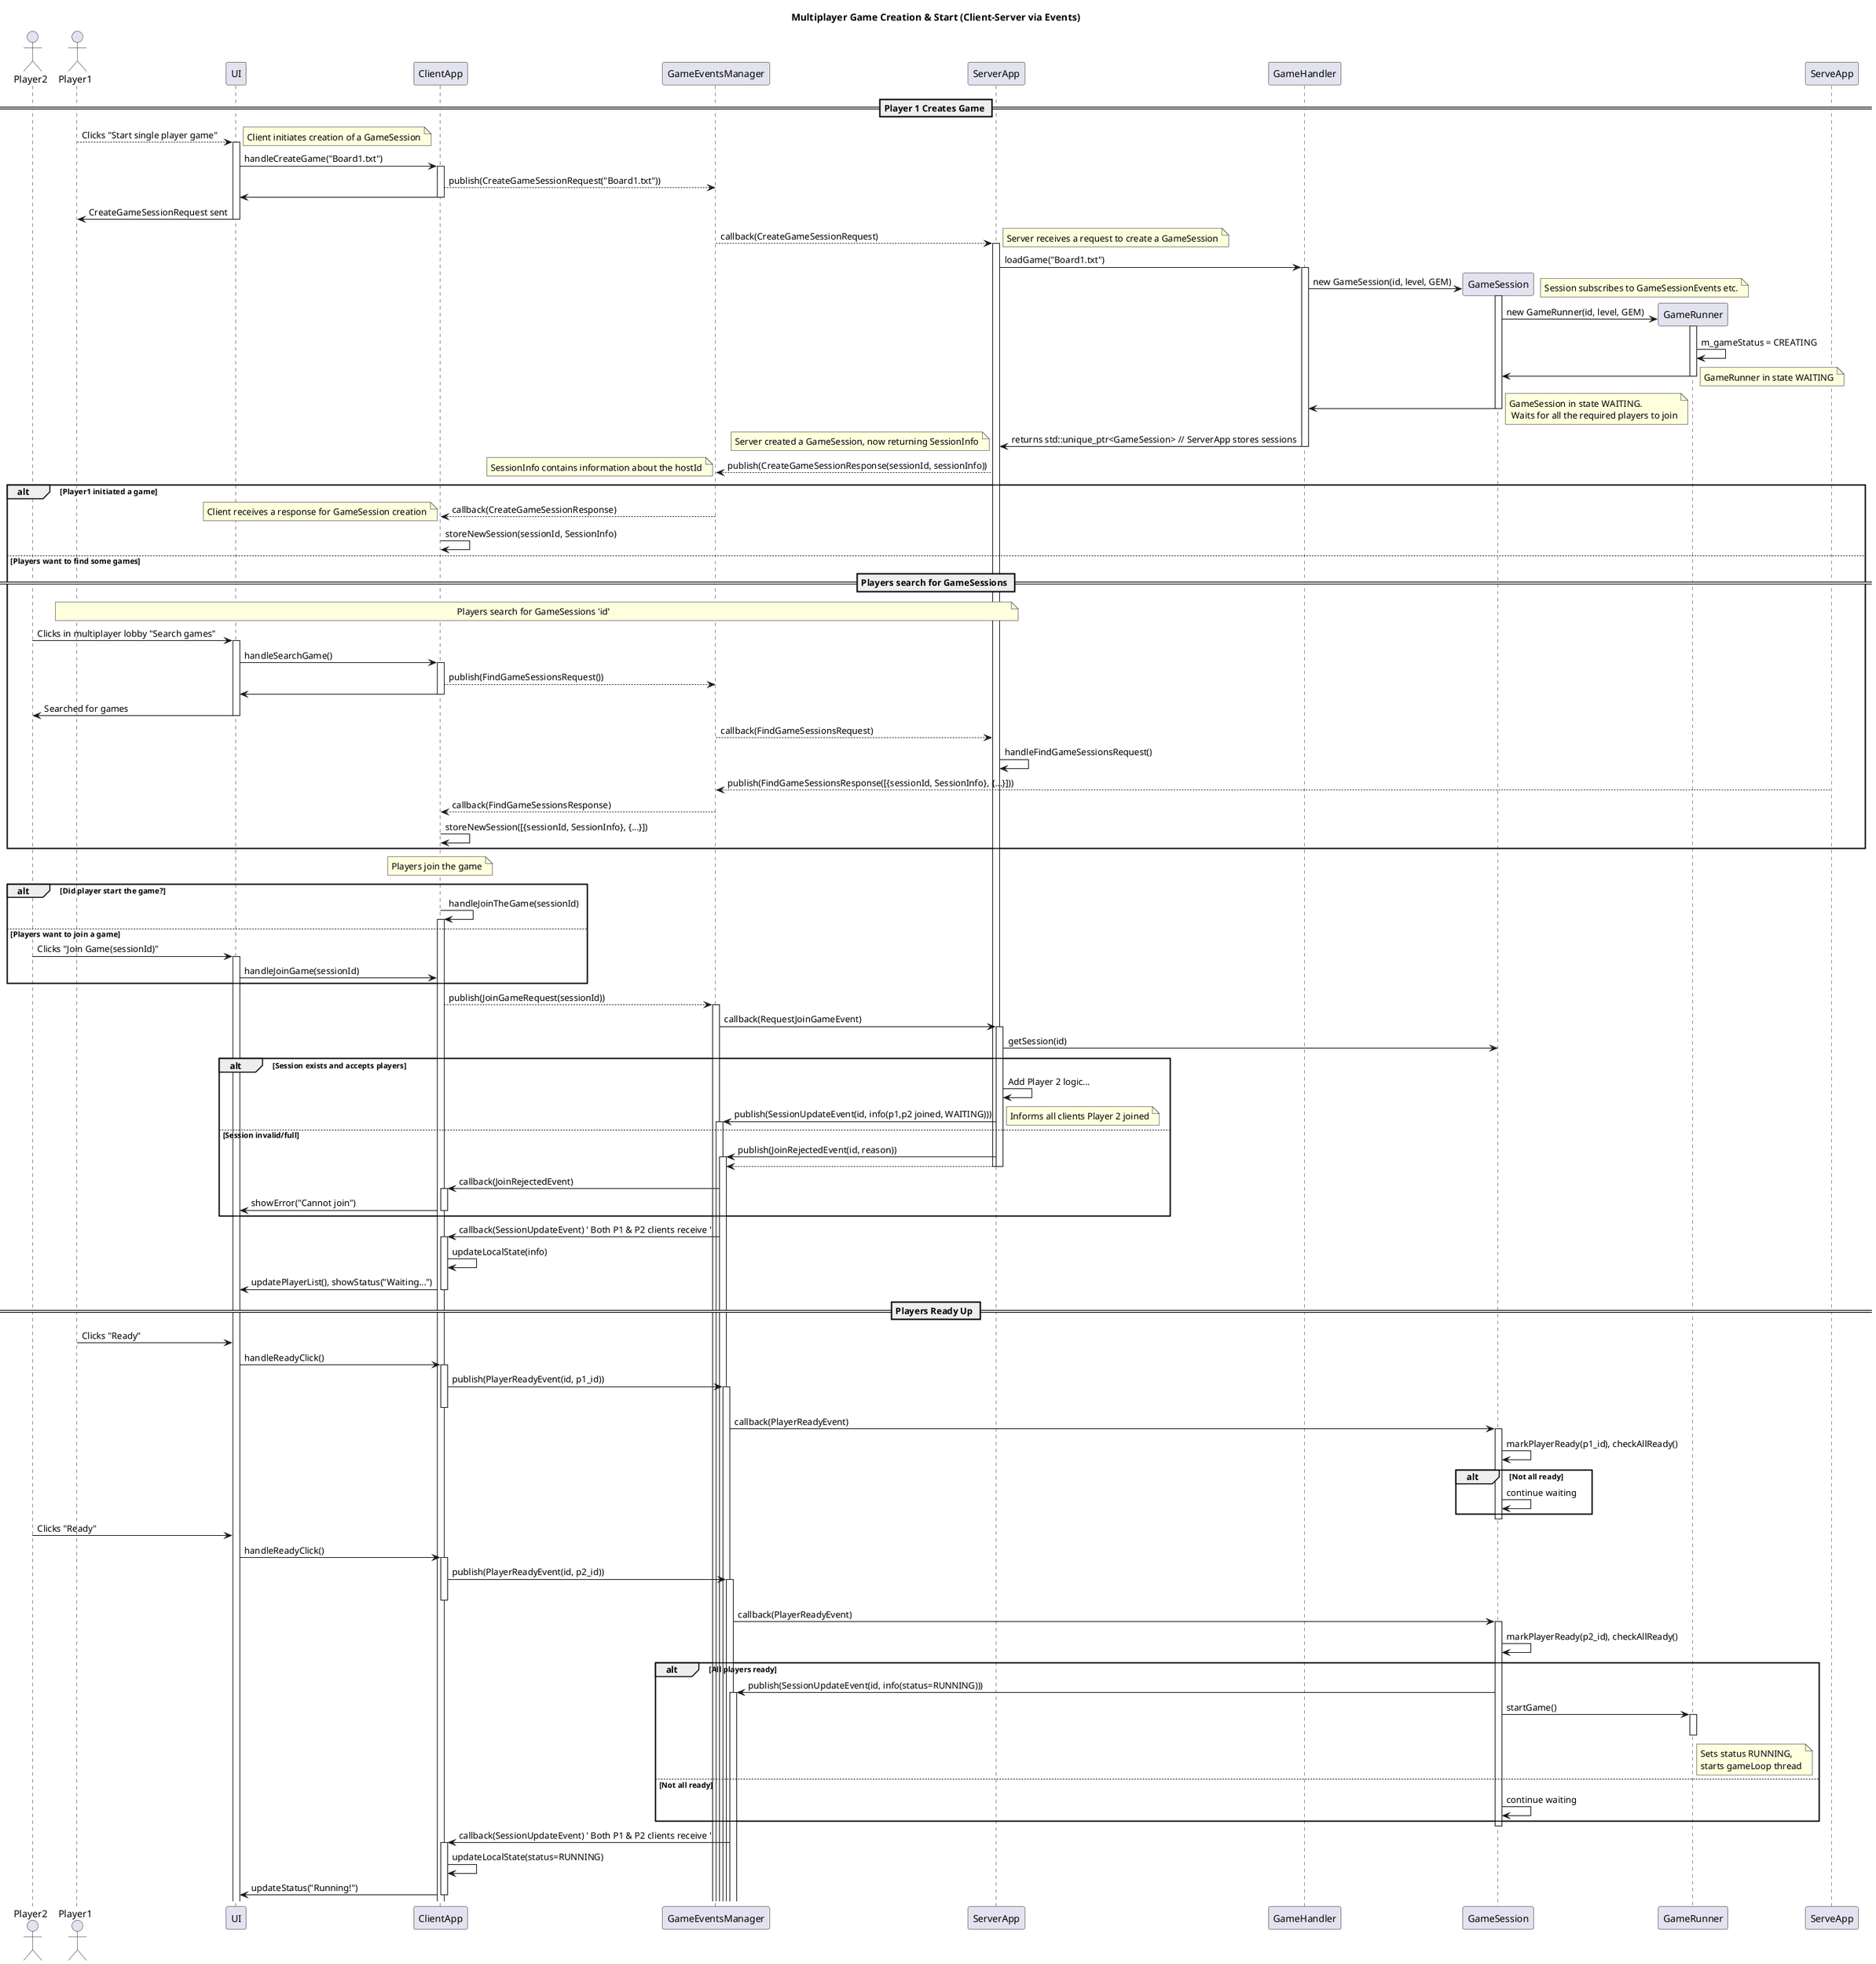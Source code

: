 @startuml ClientServer_MultiplayerStart
title Multiplayer Game Creation & Start (Client-Server via Events)

actor Player2
actor Player1
participant UI
participant ClientApp
participant GameEventsManager as GEM
participant ServerApp
participant GameHandler
participant GameSession
participant GameRunner

== Player 1 Creates Game ==
'Client requests creation of a GameSession'
Player1 --> UI ++ : Clicks "Start single player game"
note right: Client initiates creation of a GameSession
UI -> ClientApp ++ : handleCreateGame("Board1.txt")
ClientApp --> GEM : publish(CreateGameSessionRequest("Board1.txt"))
ClientApp -> UI --
UI -> Player1 -- : CreateGameSessionRequest sent


'Server receives a request to create a GameSession'
GEM --> ServerApp ++ : callback(CreateGameSessionRequest)
note right: Server receives a request to create a GameSession
ServerApp -> GameHandler ++ : loadGame("Board1.txt")
' GameHandler creates Level internally '
create GameSession
GameHandler -> GameSession ++ : new GameSession(id, level, GEM)
note right: Session subscribes to GameSessionEvents etc.
create GameRunner
GameSession -> GameRunner ++ : new GameRunner(id, level, GEM)
GameRunner -> GameRunner : m_gameStatus = CREATING
GameRunner -> GameSession --
note right: GameRunner in state WAITING
GameSession -> GameHandler --
note right: GameSession in state WAITING. \n Waits for all the required players to join
GameHandler -> ServerApp -- : returns std::unique_ptr<GameSession> // ServerApp stores sessions
note left: Server created a GameSession, now returning SessionInfo
ServerApp --> GEM : publish(CreateGameSessionResponse(sessionId, sessionInfo))
note left: SessionInfo contains information about the hostId

'Client immediately joins the game they requested to create'
alt Player1 initiated a game
    'Client receives a response for GameSession creation'
    GEM --> ClientApp : callback(CreateGameSessionResponse)
    note left: Client receives a response for GameSession creation
    ClientApp -> ClientApp : storeNewSession(sessionId, SessionInfo)
else Players want to find some games
    == Players search for GameSessions ==
    note over Player1, ServerApp : Players search for GameSessions 'id'
    Player2 -> UI ++ : Clicks in multiplayer lobby "Search games"
    UI -> ClientApp ++ : handleSearchGame()
    ClientApp --> GEM  : publish(FindGameSessionsRequest())
    ClientApp -> UI --
    UI -> Player2 -- : Searched for games

    GEM --> ServerApp : callback(FindGameSessionsRequest)
    ServerApp -> ServerApp : handleFindGameSessionsRequest()
    ServeApp --> GEM : publish(FindGameSessionsResponse([{sessionId, SessionInfo}, {...}]))
    GEM --> ClientApp : callback(FindGameSessionsResponse)
    ClientApp -> ClientApp : storeNewSession([{sessionId, SessionInfo}, {...}])
end


note over ClientApp : Players join the game
alt Did player start the game?
    ClientApp -> ClientApp ++ : handleJoinTheGame(sessionId)
else Players want to join a game
    Player2 -> UI ++ : Clicks "Join Game(sessionId)"
    UI -> ClientApp : handleJoinGame(sessionId)
end
ClientApp --> GEM ++ : publish(JoinGameRequest(sessionId))


GEM -> ServerApp ++ : callback(RequestJoinGameEvent)
ServerApp -> GameSession : getSession(id)
alt Session exists and accepts players
    ServerApp -> ServerApp : Add Player 2 logic...
    ServerApp -> GEM ++ : publish(SessionUpdateEvent(id, info(p1,p2 joined, WAITING)))
    note right: Informs all clients Player 2 joined
else Session invalid/full
    ServerApp -> GEM ++ : publish(JoinRejectedEvent(id, reason))
    ServerApp --> GEM --
deactivate ServerApp
    GEM -> ClientApp ++ : callback(JoinRejectedEvent)
    ClientApp -> UI : showError("Cannot join")
    deactivate ClientApp
end

GEM -> ClientApp ++ : callback(SessionUpdateEvent) ' Both P1 & P2 clients receive '
ClientApp -> ClientApp : updateLocalState(info)
ClientApp -> UI : updatePlayerList(), showStatus("Waiting...")
deactivate ClientApp

== Players Ready Up ==
Player1 -> UI : Clicks "Ready"
UI -> ClientApp ++ : handleReadyClick()
ClientApp -> GEM ++ : publish(PlayerReadyEvent(id, p1_id))
deactivate ClientApp

GEM -> GameSession ++ : callback(PlayerReadyEvent)
GameSession -> GameSession : markPlayerReady(p1_id), checkAllReady()
alt Not all ready
    GameSession -> GameSession : continue waiting
end
deactivate GameSession

Player2 -> UI : Clicks "Ready"
UI -> ClientApp ++ : handleReadyClick()
ClientApp -> GEM ++ : publish(PlayerReadyEvent(id, p2_id))
deactivate ClientApp

GEM -> GameSession ++ : callback(PlayerReadyEvent)
GameSession -> GameSession : markPlayerReady(p2_id), checkAllReady()
alt All players ready
    GameSession -> GEM ++ : publish(SessionUpdateEvent(id, info(status=RUNNING)))
    GameSession -> GameRunner ++ : startGame()
    note right of GameRunner : Sets status RUNNING,\nstarts gameLoop thread
    deactivate GameRunner
else Not all ready
    GameSession -> GameSession : continue waiting
end
deactivate GameSession

GEM -> ClientApp ++ : callback(SessionUpdateEvent) ' Both P1 & P2 clients receive '
ClientApp -> ClientApp : updateLocalState(status=RUNNING)
ClientApp -> UI : updateStatus("Running!")
deactivate ClientApp

@enduml